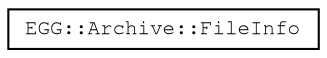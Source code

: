 digraph "Graphical Class Hierarchy"
{
 // LATEX_PDF_SIZE
  edge [fontname="FreeMono",fontsize="10",labelfontname="FreeMono",labelfontsize="10"];
  node [fontname="FreeMono",fontsize="10",shape=record];
  rankdir="LR";
  Node0 [label="EGG::Archive::FileInfo",height=0.2,width=0.4,color="black", fillcolor="white", style="filled",URL="$class_e_g_g_1_1_archive.html#struct_e_g_g_1_1_archive_1_1_file_info",tooltip=" "];
}
